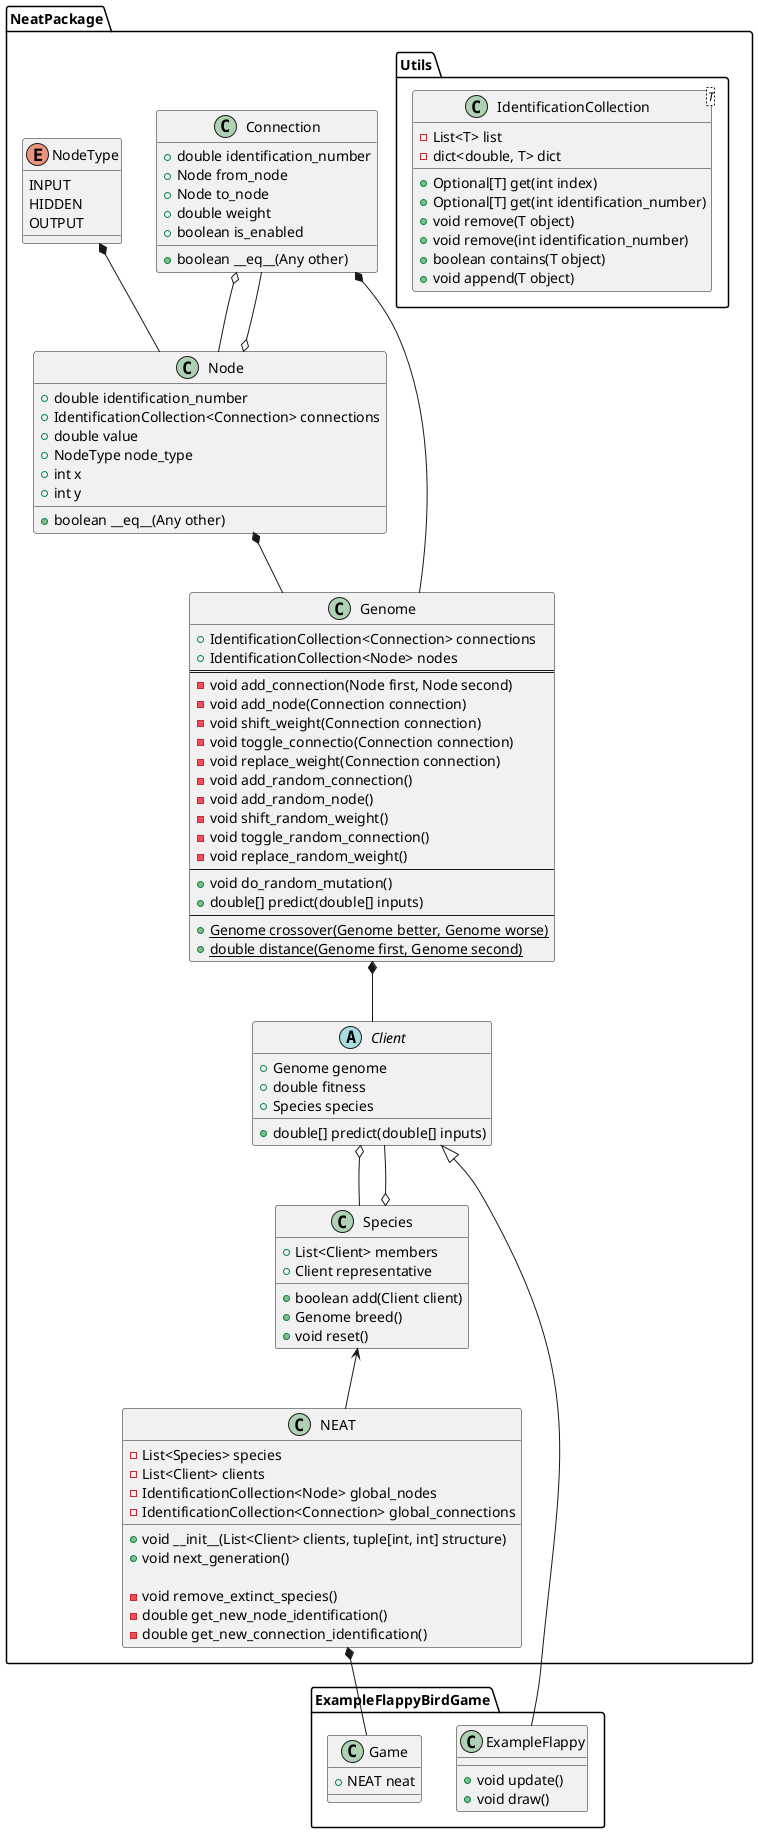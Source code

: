 @startuml

package NeatPackage {
    package Utils {
        class IdentificationCollection<T> {
            -List<T> list
            -dict<double, T> dict

            +Optional[T] get(int index)
            +Optional[T] get(int identification_number)
            +void remove(T object)
            +void remove(int identification_number)
            +boolean contains(T object)
            +void append(T object)
        }
    }

    class Connection {
        +double identification_number
        +Node from_node
        +Node to_node
        +double weight
        +boolean is_enabled

        +boolean __eq__(Any other)
    }

    enum NodeType {
        INPUT
        HIDDEN
        OUTPUT
    }

    class Node {
        +double identification_number
        +IdentificationCollection<Connection> connections
        +double value
        +NodeType node_type
        +int x
        +int y

        +boolean __eq__(Any other)
    }

    abstract Client {
        +Genome genome
        +double fitness
        +Species species

        +double[] predict(double[] inputs)
    }

    class Species {
        +List<Client> members
        +Client representative

        +boolean add(Client client)
        +Genome breed()
        +void reset()
    }

    class Genome {
        +IdentificationCollection<Connection> connections
        +IdentificationCollection<Node> nodes
        ===
        -void add_connection(Node first, Node second)
        -void add_node(Connection connection)
        -void shift_weight(Connection connection)
        -void toggle_connectio(Connection connection)
        -void replace_weight(Connection connection)
        -void add_random_connection()
        -void add_random_node()
        -void shift_random_weight()
        -void toggle_random_connection()
        -void replace_random_weight()
        ---
        +void do_random_mutation()
        +double[] predict(double[] inputs)
        ---
        +{static} Genome crossover(Genome better, Genome worse)
        +{static} double distance(Genome first, Genome second)
    }

    class NEAT {
        -List<Species> species
        -List<Client> clients
        -IdentificationCollection<Node> global_nodes
        -IdentificationCollection<Connection> global_connections

        +void __init__(List<Client> clients, tuple[int, int] structure)
        +void next_generation()

        -void remove_extinct_species()
        -double get_new_node_identification()
        -double get_new_connection_identification()
    }

    Species <-- NEAT

    Client o-- Species

    Genome *-- Client
    Species o-- Client

    Connection *-- Genome
    Node *-- Genome

    Connection o-- Node
    NodeType *-- Node
    Node o-- Connection
}

package ExampleFlappyBirdGame {
    class ExampleFlappy {
        +void update()
        +void draw()
    }

    class Game {
        +NEAT neat
    }

    Client <|-- ExampleFlappy
    NEAT *-- Game
}

@enduml